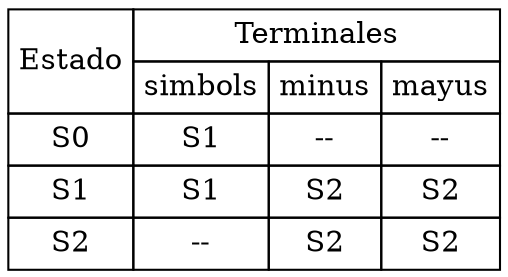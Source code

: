 digraph tablatransiciones {
abc [shape=none, margin=0, label=<
<TABLE BORDER="0" CELLBORDER="1" CELLSPACING="0" CELLPADDING="4">
<TR>
<TD ROWSPAN="2">Estado</TD>
<TD COLSPAN="3">Terminales</TD>
</TR>
<TR>
<TD>simbols</TD><TD>minus</TD><TD>mayus</TD></TR>
<TR>
<TD>S0</TD><TD>S1</TD><TD>--</TD><TD>--</TD></TR>
<TR>
<TD>S1</TD><TD>S1</TD><TD>S2</TD><TD>S2</TD></TR>
<TR>
<TD>S2</TD><TD>--</TD><TD>S2</TD><TD>S2</TD></TR>
</TABLE>>];
}